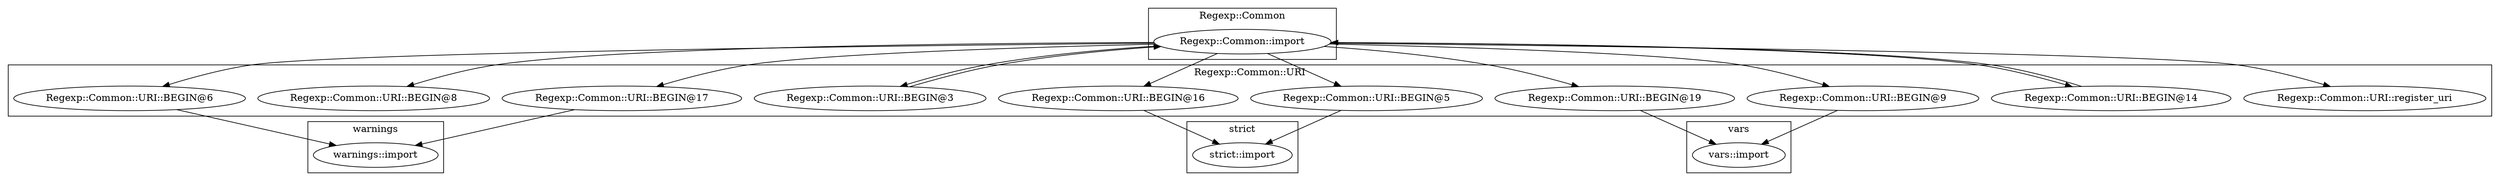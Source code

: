 digraph {
graph [overlap=false]
subgraph cluster_warnings {
	label="warnings";
	"warnings::import";
}
subgraph cluster_vars {
	label="vars";
	"vars::import";
}
subgraph cluster_Regexp_Common_URI {
	label="Regexp::Common::URI";
	"Regexp::Common::URI::register_uri";
	"Regexp::Common::URI::BEGIN@14";
	"Regexp::Common::URI::BEGIN@17";
	"Regexp::Common::URI::BEGIN@5";
	"Regexp::Common::URI::BEGIN@6";
	"Regexp::Common::URI::BEGIN@9";
	"Regexp::Common::URI::BEGIN@3";
	"Regexp::Common::URI::BEGIN@19";
	"Regexp::Common::URI::BEGIN@8";
	"Regexp::Common::URI::BEGIN@16";
}
subgraph cluster_strict {
	label="strict";
	"strict::import";
}
subgraph cluster_Regexp_Common {
	label="Regexp::Common";
	"Regexp::Common::import";
}
"Regexp::Common::import" -> "Regexp::Common::URI::BEGIN@16";
"Regexp::Common::URI::BEGIN@14" -> "Regexp::Common::import";
"Regexp::Common::URI::BEGIN@3" -> "Regexp::Common::import";
"Regexp::Common::import" -> "Regexp::Common::URI::BEGIN@3";
"Regexp::Common::import" -> "Regexp::Common::URI::BEGIN@9";
"Regexp::Common::import" -> "Regexp::Common::URI::BEGIN@8";
"Regexp::Common::import" -> "Regexp::Common::URI::register_uri";
"Regexp::Common::URI::BEGIN@17" -> "warnings::import";
"Regexp::Common::URI::BEGIN@6" -> "warnings::import";
"Regexp::Common::import" -> "Regexp::Common::URI::BEGIN@19";
"Regexp::Common::import" -> "Regexp::Common::URI::BEGIN@14";
"Regexp::Common::import" -> "Regexp::Common::URI::BEGIN@17";
"Regexp::Common::URI::BEGIN@9" -> "vars::import";
"Regexp::Common::URI::BEGIN@19" -> "vars::import";
"Regexp::Common::import" -> "Regexp::Common::URI::BEGIN@5";
"Regexp::Common::import" -> "Regexp::Common::URI::BEGIN@6";
"Regexp::Common::URI::BEGIN@16" -> "strict::import";
"Regexp::Common::URI::BEGIN@5" -> "strict::import";
}
